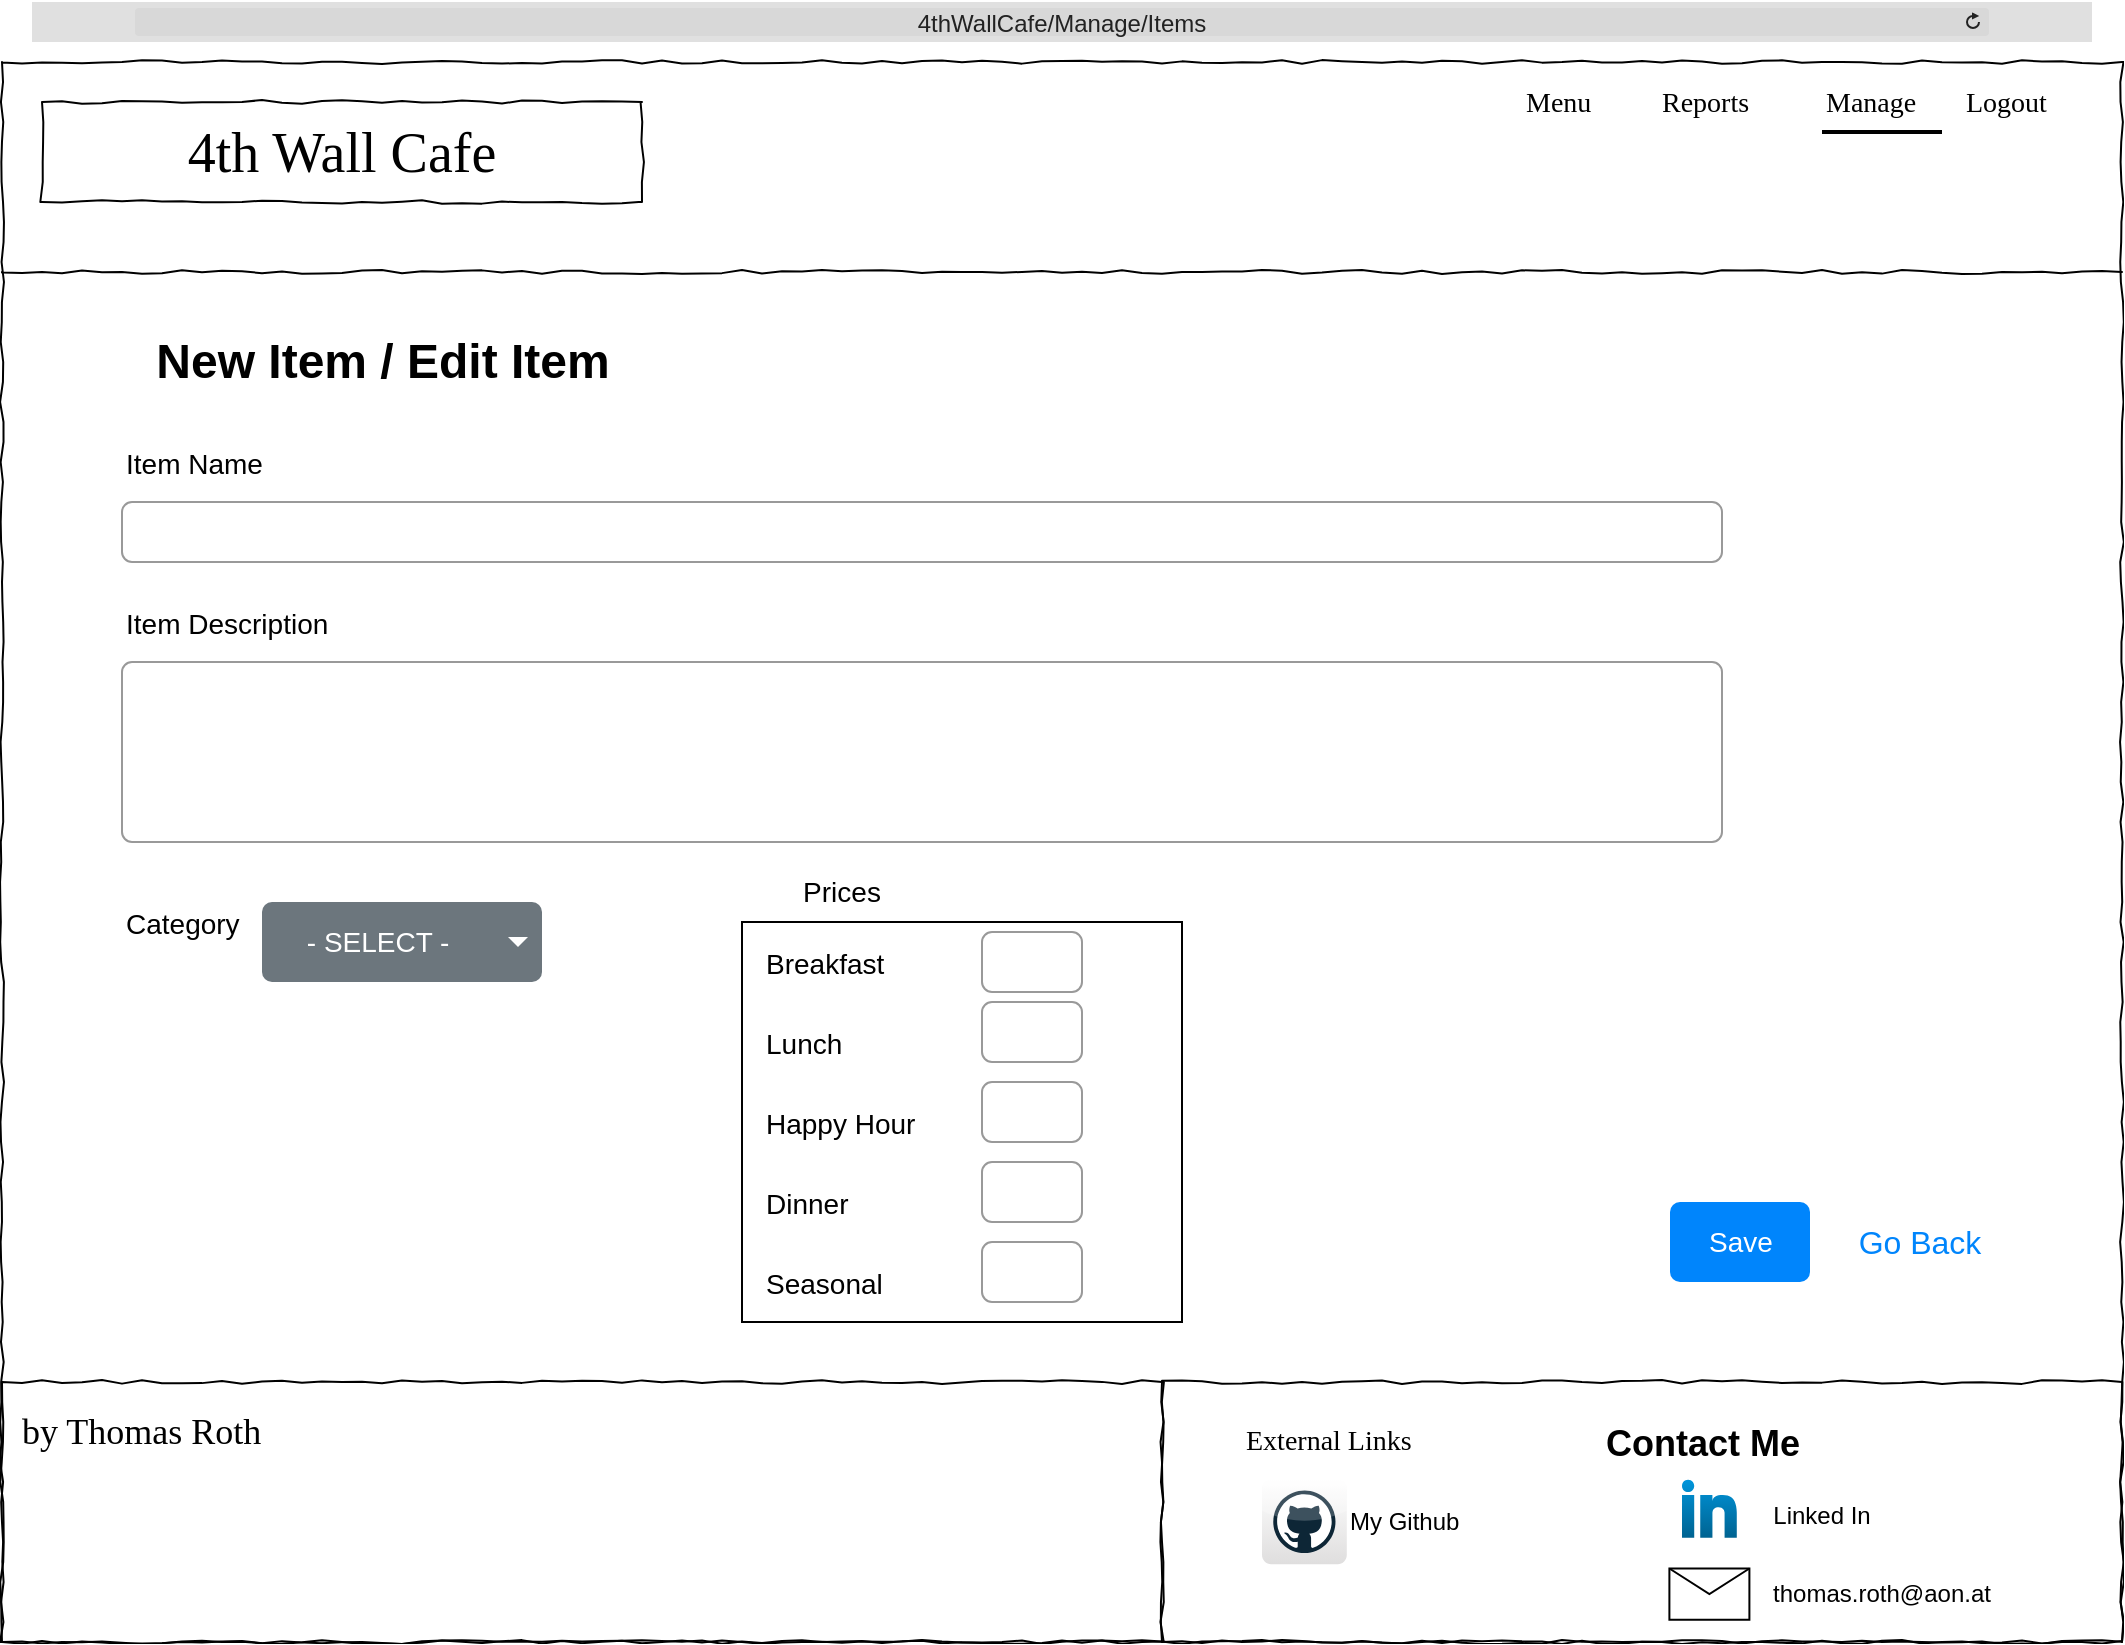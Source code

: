 <mxfile version="25.0.1">
  <diagram name="Page-1" id="03018318-947c-dd8e-b7a3-06fadd420f32">
    <mxGraphModel dx="3354" dy="1258" grid="1" gridSize="10" guides="1" tooltips="1" connect="1" arrows="1" fold="1" page="1" pageScale="1" pageWidth="1100" pageHeight="850" background="none" math="0" shadow="0">
      <root>
        <mxCell id="0" />
        <mxCell id="1" parent="0" />
        <mxCell id="677b7b8949515195-1" value="" style="whiteSpace=wrap;html=1;rounded=0;shadow=0;labelBackgroundColor=none;strokeColor=#000000;strokeWidth=1;fillColor=none;fontFamily=Verdana;fontSize=12;fontColor=#000000;align=center;comic=1;" parent="1" vertex="1">
          <mxGeometry x="20" y="40" width="1060" height="790" as="geometry" />
        </mxCell>
        <mxCell id="677b7b8949515195-2" value="4th Wall Cafe" style="whiteSpace=wrap;html=1;rounded=0;shadow=0;labelBackgroundColor=none;strokeWidth=1;fontFamily=Verdana;fontSize=28;align=center;comic=1;" parent="1" vertex="1">
          <mxGeometry x="40" y="60" width="300" height="50" as="geometry" />
        </mxCell>
        <mxCell id="677b7b8949515195-4" value="Menu" style="text;html=1;points=[];align=left;verticalAlign=top;spacingTop=-4;fontSize=14;fontFamily=Verdana" parent="1" vertex="1">
          <mxGeometry x="780" y="50" width="60" height="20" as="geometry" />
        </mxCell>
        <mxCell id="677b7b8949515195-5" value="Reports" style="text;html=1;points=[];align=left;verticalAlign=top;spacingTop=-4;fontSize=14;fontFamily=Verdana" parent="1" vertex="1">
          <mxGeometry x="847.6" y="50" width="60" height="20" as="geometry" />
        </mxCell>
        <mxCell id="677b7b8949515195-6" value="Manage" style="text;html=1;points=[];align=left;verticalAlign=top;spacingTop=-4;fontSize=14;fontFamily=Verdana" parent="1" vertex="1">
          <mxGeometry x="930" y="50" width="60" height="20" as="geometry" />
        </mxCell>
        <mxCell id="677b7b8949515195-7" value="Logout" style="text;html=1;points=[];align=left;verticalAlign=top;spacingTop=-4;fontSize=14;fontFamily=Verdana" parent="1" vertex="1">
          <mxGeometry x="1000" y="50" width="60" height="20" as="geometry" />
        </mxCell>
        <mxCell id="677b7b8949515195-9" value="" style="line;strokeWidth=1;html=1;rounded=0;shadow=0;labelBackgroundColor=none;fillColor=none;fontFamily=Verdana;fontSize=14;fontColor=#000000;align=center;comic=1;" parent="1" vertex="1">
          <mxGeometry x="20" y="140" width="1060" height="10" as="geometry" />
        </mxCell>
        <mxCell id="677b7b8949515195-15" value="&lt;div style=&quot;&quot;&gt;&lt;font style=&quot;font-size: 18px;&quot;&gt;by Thomas Roth&lt;/font&gt;&lt;/div&gt;" style="whiteSpace=wrap;html=1;rounded=0;shadow=0;labelBackgroundColor=none;strokeWidth=1;fillColor=none;fontFamily=Verdana;fontSize=12;align=left;verticalAlign=top;spacing=10;comic=1;" parent="1" vertex="1">
          <mxGeometry x="20" y="700" width="580" height="130" as="geometry" />
        </mxCell>
        <mxCell id="677b7b8949515195-26" value="" style="whiteSpace=wrap;html=1;rounded=0;shadow=0;labelBackgroundColor=none;strokeWidth=1;fillColor=none;fontFamily=Verdana;fontSize=12;align=center;comic=1;" parent="1" vertex="1">
          <mxGeometry x="600" y="700" width="480" height="130" as="geometry" />
        </mxCell>
        <mxCell id="677b7b8949515195-42" value="External Links" style="text;html=1;points=[];align=left;verticalAlign=top;spacingTop=-4;fontSize=14;fontFamily=Verdana" parent="1" vertex="1">
          <mxGeometry x="640" y="718.68" width="170" height="20" as="geometry" />
        </mxCell>
        <mxCell id="xNktOV-b6tnxYs5pCYwV-17" value="" style="dashed=0;outlineConnect=0;html=1;align=center;labelPosition=center;verticalLabelPosition=bottom;verticalAlign=top;shape=mxgraph.webicons.github;gradientColor=#DFDEDE" parent="1" vertex="1">
          <mxGeometry x="650" y="748.68" width="42.4" height="42.4" as="geometry" />
        </mxCell>
        <mxCell id="xNktOV-b6tnxYs5pCYwV-18" value="" style="dashed=0;outlineConnect=0;html=1;align=center;labelPosition=center;verticalLabelPosition=bottom;verticalAlign=top;shape=mxgraph.weblogos.linkedin;fillColor=#0095DB;gradientColor=#006391" parent="1" vertex="1">
          <mxGeometry x="860" y="748.91" width="27.4" height="28.93" as="geometry" />
        </mxCell>
        <mxCell id="xNktOV-b6tnxYs5pCYwV-19" value="My Github" style="text;html=1;align=left;verticalAlign=middle;whiteSpace=wrap;rounded=0;" parent="1" vertex="1">
          <mxGeometry x="692.4" y="754.88" width="60" height="30" as="geometry" />
        </mxCell>
        <mxCell id="xNktOV-b6tnxYs5pCYwV-20" value="&lt;font style=&quot;font-size: 18px;&quot;&gt;Contact Me&lt;/font&gt;" style="text;strokeColor=none;fillColor=none;html=1;fontSize=24;fontStyle=1;verticalAlign=middle;align=center;" parent="1" vertex="1">
          <mxGeometry x="820" y="708.91" width="100" height="40" as="geometry" />
        </mxCell>
        <mxCell id="xNktOV-b6tnxYs5pCYwV-22" value="" style="shape=message;html=1;html=1;outlineConnect=0;labelPosition=center;verticalLabelPosition=bottom;align=center;verticalAlign=top;" parent="1" vertex="1">
          <mxGeometry x="853.7" y="793.25" width="40" height="25.66" as="geometry" />
        </mxCell>
        <mxCell id="xNktOV-b6tnxYs5pCYwV-23" value="Linked In" style="text;html=1;align=center;verticalAlign=middle;whiteSpace=wrap;rounded=0;" parent="1" vertex="1">
          <mxGeometry x="900" y="752.17" width="60" height="30" as="geometry" />
        </mxCell>
        <mxCell id="xNktOV-b6tnxYs5pCYwV-24" value="thomas.roth@aon.at" style="text;html=1;align=center;verticalAlign=middle;whiteSpace=wrap;rounded=0;" parent="1" vertex="1">
          <mxGeometry x="930" y="791.08" width="60" height="30" as="geometry" />
        </mxCell>
        <mxCell id="z-67hpvK6l74vBA2kNS7-2" value="" style="line;strokeWidth=2;html=1;" parent="1" vertex="1">
          <mxGeometry x="930" y="70" width="60" height="10" as="geometry" />
        </mxCell>
        <mxCell id="HEE8X-NlxO-QjpKQm_0w-64" value="&lt;span style=&quot;font-size: 12px;&quot;&gt;4thWallCafe/Manage/Items&lt;/span&gt;" style="html=1;strokeWidth=1;shadow=0;dashed=0;shape=mxgraph.ios7ui.url;fillColor=#e0e0e0;strokeColor=#c0c0c0;buttonText=;strokeColor2=#222222;fontColor=#222222;fontSize=8;spacingTop=2;align=center;whiteSpace=wrap;" parent="1" vertex="1">
          <mxGeometry x="35" y="10" width="1030" height="20" as="geometry" />
        </mxCell>
        <mxCell id="BZrCg_D0p4DdfBS6RXgq-1" value="Item Name" style="fillColor=none;strokeColor=none;align=left;fontSize=14;" parent="1" vertex="1">
          <mxGeometry width="260" height="40" relative="1" as="geometry">
            <mxPoint x="80" y="220" as="offset" />
          </mxGeometry>
        </mxCell>
        <mxCell id="BZrCg_D0p4DdfBS6RXgq-2" value="" style="html=1;shadow=0;dashed=0;shape=mxgraph.bootstrap.rrect;rSize=5;fillColor=none;strokeColor=#999999;align=left;spacing=15;fontSize=14;fontColor=#6C767D;" parent="1" vertex="1">
          <mxGeometry width="800" height="30" relative="1" as="geometry">
            <mxPoint x="80" y="260" as="offset" />
          </mxGeometry>
        </mxCell>
        <mxCell id="BZrCg_D0p4DdfBS6RXgq-7" value="Save" style="html=1;shadow=0;dashed=0;shape=mxgraph.bootstrap.rrect;rSize=5;fillColor=#0085FC;strokeColor=none;align=center;fontSize=14;fontColor=#FFFFFF;" parent="1" vertex="1">
          <mxGeometry width="70" height="40" relative="1" as="geometry">
            <mxPoint x="854" y="610" as="offset" />
          </mxGeometry>
        </mxCell>
        <mxCell id="BZrCg_D0p4DdfBS6RXgq-8" value="New Item / Edit Item" style="text;strokeColor=none;fillColor=none;html=1;fontSize=24;fontStyle=1;verticalAlign=middle;align=center;" parent="1" vertex="1">
          <mxGeometry x="160" y="170" width="100" height="40" as="geometry" />
        </mxCell>
        <mxCell id="BZrCg_D0p4DdfBS6RXgq-9" value="Item Description" style="fillColor=none;strokeColor=none;align=left;fontSize=14;" parent="1" vertex="1">
          <mxGeometry width="260" height="40" relative="1" as="geometry">
            <mxPoint x="80" y="300" as="offset" />
          </mxGeometry>
        </mxCell>
        <mxCell id="BZrCg_D0p4DdfBS6RXgq-10" value="" style="html=1;shadow=0;dashed=0;shape=mxgraph.bootstrap.rrect;rSize=5;fillColor=none;strokeColor=#999999;align=left;spacing=15;fontSize=14;fontColor=#6C767D;" parent="1" vertex="1">
          <mxGeometry width="800" height="90" relative="1" as="geometry">
            <mxPoint x="80" y="340" as="offset" />
          </mxGeometry>
        </mxCell>
        <mxCell id="BZrCg_D0p4DdfBS6RXgq-11" value="Category" style="fillColor=none;strokeColor=none;align=left;fontSize=14;" parent="1" vertex="1">
          <mxGeometry width="260" height="40" relative="1" as="geometry">
            <mxPoint x="80" y="450" as="offset" />
          </mxGeometry>
        </mxCell>
        <mxCell id="BZrCg_D0p4DdfBS6RXgq-66" value="Go Back" style="html=1;shadow=0;dashed=0;shape=mxgraph.bootstrap.rrect;rSize=5;strokeColor=none;strokeWidth=1;fillColor=none;fontColor=#0085FC;whiteSpace=wrap;align=center;verticalAlign=middle;spacingLeft=0;fontStyle=0;fontSize=16;spacing=5;" parent="1" vertex="1">
          <mxGeometry x="933.7" y="610" width="90" height="40" as="geometry" />
        </mxCell>
        <mxCell id="1MlKQHzxonuZjChZdyw6-1" value="- SELECT -&amp;nbsp;" style="html=1;shadow=0;dashed=0;shape=mxgraph.bootstrap.rrect;rSize=5;strokeColor=none;strokeWidth=1;fillColor=#6C767D;fontColor=#ffffff;whiteSpace=wrap;align=center;verticalAlign=middle;fontStyle=0;fontSize=14;spacingRight=20;" parent="1" vertex="1">
          <mxGeometry x="150" y="460" width="140" height="40" as="geometry" />
        </mxCell>
        <mxCell id="1MlKQHzxonuZjChZdyw6-2" value="" style="shape=triangle;direction=south;fillColor=#ffffff;strokeColor=none;perimeter=none;" parent="1MlKQHzxonuZjChZdyw6-1" vertex="1">
          <mxGeometry x="1" y="0.5" width="10" height="5" relative="1" as="geometry">
            <mxPoint x="-17" y="-2.5" as="offset" />
          </mxGeometry>
        </mxCell>
        <mxCell id="faQrPV0yhxgliD0tw70p-1" value="&lt;font style=&quot;font-size: 14px;&quot;&gt;Prices&lt;/font&gt;" style="text;html=1;align=center;verticalAlign=middle;whiteSpace=wrap;rounded=0;" vertex="1" parent="1">
          <mxGeometry x="410" y="440" width="60" height="30" as="geometry" />
        </mxCell>
        <mxCell id="faQrPV0yhxgliD0tw70p-6" value="" style="rounded=0;whiteSpace=wrap;html=1;fillColor=none;" vertex="1" parent="1">
          <mxGeometry x="390" y="470" width="220" height="200" as="geometry" />
        </mxCell>
        <mxCell id="faQrPV0yhxgliD0tw70p-7" value="Breakfast" style="fillColor=none;strokeColor=none;align=left;fontSize=14;" vertex="1" parent="1">
          <mxGeometry width="260" height="40" relative="1" as="geometry">
            <mxPoint x="400" y="470" as="offset" />
          </mxGeometry>
        </mxCell>
        <mxCell id="faQrPV0yhxgliD0tw70p-8" value="" style="html=1;shadow=0;dashed=0;shape=mxgraph.bootstrap.rrect;rSize=5;fillColor=none;strokeColor=#999999;align=left;spacing=15;fontSize=14;fontColor=#6C767D;" vertex="1" parent="1">
          <mxGeometry width="50" height="30" relative="1" as="geometry">
            <mxPoint x="510" y="475" as="offset" />
          </mxGeometry>
        </mxCell>
        <mxCell id="faQrPV0yhxgliD0tw70p-9" value="Lunch" style="fillColor=none;strokeColor=none;align=left;fontSize=14;" vertex="1" parent="1">
          <mxGeometry width="260" height="40" relative="1" as="geometry">
            <mxPoint x="400" y="510" as="offset" />
          </mxGeometry>
        </mxCell>
        <mxCell id="faQrPV0yhxgliD0tw70p-10" value="" style="html=1;shadow=0;dashed=0;shape=mxgraph.bootstrap.rrect;rSize=5;fillColor=none;strokeColor=#999999;align=left;spacing=15;fontSize=14;fontColor=#6C767D;" vertex="1" parent="1">
          <mxGeometry width="50" height="30" relative="1" as="geometry">
            <mxPoint x="510" y="510" as="offset" />
          </mxGeometry>
        </mxCell>
        <mxCell id="faQrPV0yhxgliD0tw70p-11" value="Happy Hour" style="fillColor=none;strokeColor=none;align=left;fontSize=14;" vertex="1" parent="1">
          <mxGeometry width="260" height="40" relative="1" as="geometry">
            <mxPoint x="400" y="550" as="offset" />
          </mxGeometry>
        </mxCell>
        <mxCell id="faQrPV0yhxgliD0tw70p-12" value="" style="html=1;shadow=0;dashed=0;shape=mxgraph.bootstrap.rrect;rSize=5;fillColor=none;strokeColor=#999999;align=left;spacing=15;fontSize=14;fontColor=#6C767D;" vertex="1" parent="1">
          <mxGeometry width="50" height="30" relative="1" as="geometry">
            <mxPoint x="510" y="550" as="offset" />
          </mxGeometry>
        </mxCell>
        <mxCell id="faQrPV0yhxgliD0tw70p-13" value="Dinner" style="fillColor=none;strokeColor=none;align=left;fontSize=14;" vertex="1" parent="1">
          <mxGeometry width="260" height="40" relative="1" as="geometry">
            <mxPoint x="400" y="590" as="offset" />
          </mxGeometry>
        </mxCell>
        <mxCell id="faQrPV0yhxgliD0tw70p-14" value="" style="html=1;shadow=0;dashed=0;shape=mxgraph.bootstrap.rrect;rSize=5;fillColor=none;strokeColor=#999999;align=left;spacing=15;fontSize=14;fontColor=#6C767D;" vertex="1" parent="1">
          <mxGeometry width="50" height="30" relative="1" as="geometry">
            <mxPoint x="510" y="590" as="offset" />
          </mxGeometry>
        </mxCell>
        <mxCell id="faQrPV0yhxgliD0tw70p-15" value="Seasonal" style="fillColor=none;strokeColor=none;align=left;fontSize=14;" vertex="1" parent="1">
          <mxGeometry width="260" height="40" relative="1" as="geometry">
            <mxPoint x="400" y="630" as="offset" />
          </mxGeometry>
        </mxCell>
        <mxCell id="faQrPV0yhxgliD0tw70p-16" value="" style="html=1;shadow=0;dashed=0;shape=mxgraph.bootstrap.rrect;rSize=5;fillColor=none;strokeColor=#999999;align=left;spacing=15;fontSize=14;fontColor=#6C767D;" vertex="1" parent="1">
          <mxGeometry width="50" height="30" relative="1" as="geometry">
            <mxPoint x="510" y="630" as="offset" />
          </mxGeometry>
        </mxCell>
      </root>
    </mxGraphModel>
  </diagram>
</mxfile>

